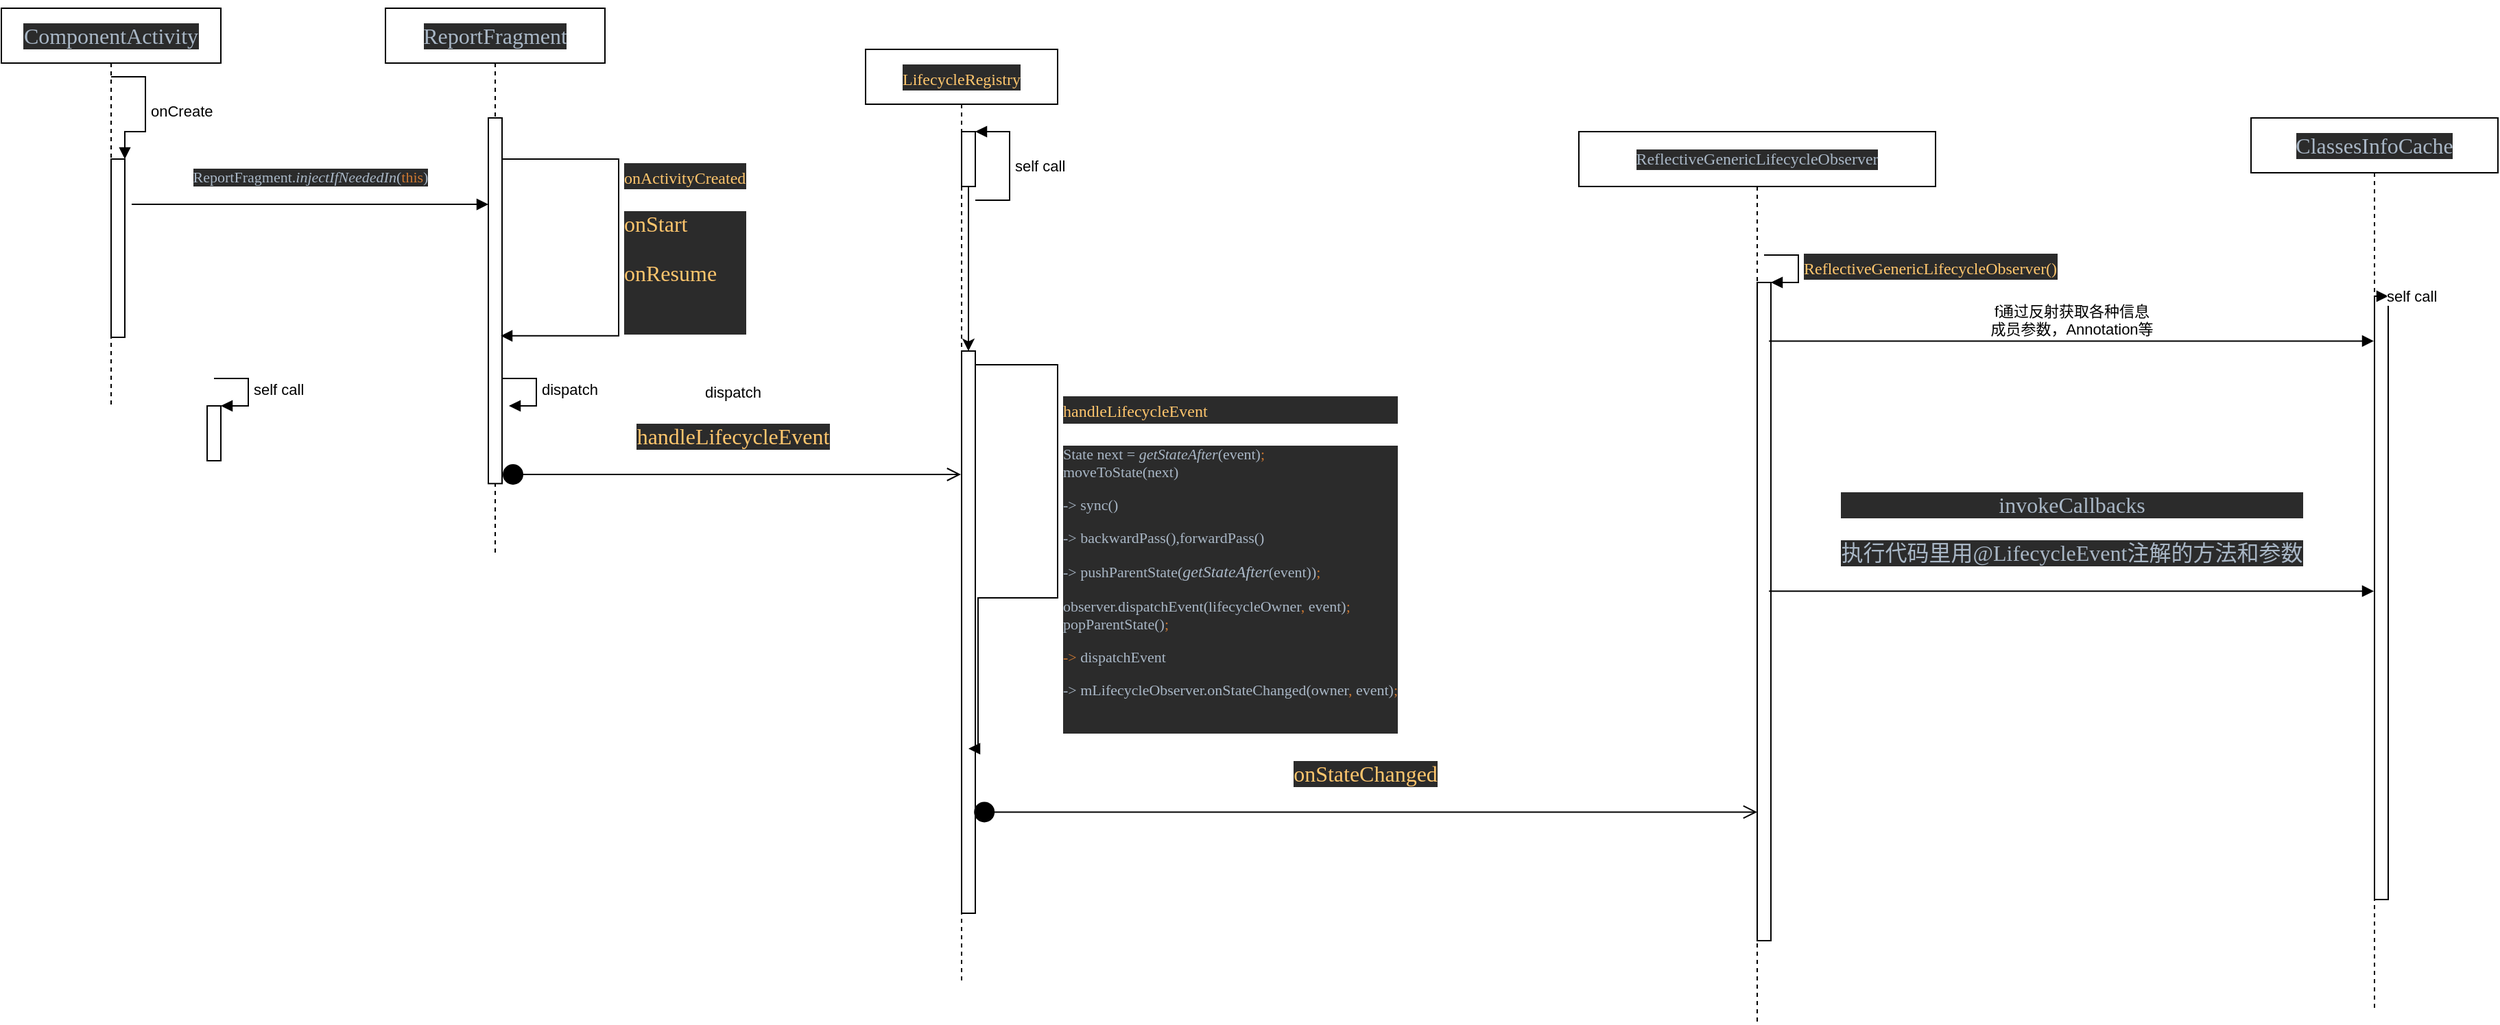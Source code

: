<mxfile version="13.3.0"><diagram id="8bBZKeiBx0ZrhJYmCOc-" name="Page-1"><mxGraphModel dx="882" dy="556" grid="1" gridSize="10" guides="1" tooltips="1" connect="1" arrows="1" fold="1" page="1" pageScale="1" pageWidth="827" pageHeight="1169" math="0" shadow="0"><root><mxCell id="0"/><mxCell id="1" parent="0"/><mxCell id="Vub7InCtn6dI1nI7Rr3I-40" value="" style="group" vertex="1" connectable="0" parent="1"><mxGeometry x="40" y="20" width="1640" height="740" as="geometry"/></mxCell><mxCell id="Vub7InCtn6dI1nI7Rr3I-33" value="" style="group" vertex="1" connectable="0" parent="Vub7InCtn6dI1nI7Rr3I-40"><mxGeometry width="970" height="710" as="geometry"/></mxCell><mxCell id="Vub7InCtn6dI1nI7Rr3I-2" value="&lt;pre style=&quot;background-color: #2b2b2b ; color: #a9b7c6 ; font-family: &amp;#34;menlo&amp;#34; ; font-size: 12.0pt&quot;&gt;ComponentActivity&lt;/pre&gt;" style="shape=umlLifeline;perimeter=lifelinePerimeter;whiteSpace=wrap;html=1;container=1;collapsible=0;recursiveResize=0;outlineConnect=0;" vertex="1" parent="Vub7InCtn6dI1nI7Rr3I-33"><mxGeometry width="160" height="290" as="geometry"/></mxCell><mxCell id="Vub7InCtn6dI1nI7Rr3I-7" value="" style="html=1;points=[];perimeter=orthogonalPerimeter;" vertex="1" parent="Vub7InCtn6dI1nI7Rr3I-2"><mxGeometry x="80" y="110" width="10" height="130" as="geometry"/></mxCell><mxCell id="Vub7InCtn6dI1nI7Rr3I-8" value="onCreate" style="edgeStyle=orthogonalEdgeStyle;html=1;align=left;spacingLeft=2;endArrow=block;rounded=0;entryX=1;entryY=0;" edge="1" target="Vub7InCtn6dI1nI7Rr3I-7" parent="Vub7InCtn6dI1nI7Rr3I-2"><mxGeometry relative="1" as="geometry"><mxPoint x="80" y="50" as="sourcePoint"/><Array as="points"><mxPoint x="105" y="50"/><mxPoint x="105" y="90"/><mxPoint x="90" y="90"/></Array></mxGeometry></mxCell><mxCell id="Vub7InCtn6dI1nI7Rr3I-10" value="&lt;pre style=&quot;background-color: rgb(43 , 43 , 43) ; color: rgb(169 , 183 , 198) ; font-family: &amp;#34;menlo&amp;#34;&quot;&gt;ReportFragment.&lt;span style=&quot;font-style: italic&quot;&gt;injectIfNeededIn&lt;/span&gt;(&lt;span style=&quot;color: #cc7832&quot;&gt;this&lt;/span&gt;)&lt;/pre&gt;" style="html=1;verticalAlign=bottom;endArrow=block;exitX=1.5;exitY=0.254;exitDx=0;exitDy=0;exitPerimeter=0;" edge="1" parent="Vub7InCtn6dI1nI7Rr3I-33" source="Vub7InCtn6dI1nI7Rr3I-7" target="Vub7InCtn6dI1nI7Rr3I-9"><mxGeometry width="80" relative="1" as="geometry"><mxPoint x="270" y="140" as="sourcePoint"/><mxPoint x="350" y="140" as="targetPoint"/></mxGeometry></mxCell><mxCell id="Vub7InCtn6dI1nI7Rr3I-11" value="" style="group" vertex="1" connectable="0" parent="Vub7InCtn6dI1nI7Rr3I-33"><mxGeometry x="280" width="160" height="400" as="geometry"/></mxCell><mxCell id="Vub7InCtn6dI1nI7Rr3I-6" value="&lt;pre style=&quot;background-color: #2b2b2b ; color: #a9b7c6 ; font-family: &amp;#34;menlo&amp;#34; ; font-size: 12.0pt&quot;&gt;ReportFragment&lt;/pre&gt;" style="shape=umlLifeline;perimeter=lifelinePerimeter;whiteSpace=wrap;html=1;container=1;collapsible=0;recursiveResize=0;outlineConnect=0;" vertex="1" parent="Vub7InCtn6dI1nI7Rr3I-11"><mxGeometry width="160" height="400" as="geometry"/></mxCell><mxCell id="Vub7InCtn6dI1nI7Rr3I-9" value="" style="html=1;points=[];perimeter=orthogonalPerimeter;" vertex="1" parent="Vub7InCtn6dI1nI7Rr3I-11"><mxGeometry x="75" y="80" width="10" height="266.667" as="geometry"/></mxCell><mxCell id="Vub7InCtn6dI1nI7Rr3I-15" value="&lt;pre style=&quot;background-color: #2b2b2b ; color: #a9b7c6 ; font-family: &amp;#34;menlo&amp;#34; ; font-size: 12.0pt&quot;&gt;&lt;span style=&quot;color: rgb(255 , 198 , 109) ; font-size: 12px&quot;&gt;onActivityCreated&lt;/span&gt;&lt;/pre&gt;&lt;pre style=&quot;background-color: #2b2b2b ; color: #a9b7c6 ; font-family: &amp;#34;menlo&amp;#34; ; font-size: 12.0pt&quot;&gt;&lt;pre style=&quot;font-family: &amp;#34;menlo&amp;#34; ; font-size: 12pt&quot;&gt;&lt;span style=&quot;color: #ffc66d&quot;&gt;onStart&lt;/span&gt;&lt;/pre&gt;&lt;pre style=&quot;font-family: &amp;#34;menlo&amp;#34; ; font-size: 12pt&quot;&gt;&lt;span style=&quot;color: #ffc66d&quot;&gt;onResume&lt;/span&gt;&lt;/pre&gt;&lt;pre style=&quot;font-family: &amp;#34;menlo&amp;#34; ; font-size: 12pt&quot;&gt;&lt;span style=&quot;color: #ffc66d&quot;&gt;&lt;br&gt;&lt;/span&gt;&lt;/pre&gt;&lt;/pre&gt;" style="edgeStyle=orthogonalEdgeStyle;html=1;align=left;spacingLeft=2;endArrow=block;rounded=0;entryX=0.9;entryY=0.596;entryDx=0;entryDy=0;entryPerimeter=0;" edge="1" target="Vub7InCtn6dI1nI7Rr3I-9" parent="Vub7InCtn6dI1nI7Rr3I-11"><mxGeometry relative="1" as="geometry"><mxPoint x="85" y="110" as="sourcePoint"/><Array as="points"><mxPoint x="170" y="110"/><mxPoint x="170" y="239"/></Array><mxPoint x="90" y="130" as="targetPoint"/></mxGeometry></mxCell><mxCell id="Vub7InCtn6dI1nI7Rr3I-16" value="dispatch&lt;br&gt;&lt;pre style=&quot;background-color: #2b2b2b ; color: #a9b7c6 ; font-family: &amp;#34;menlo&amp;#34; ; font-size: 12.0pt&quot;&gt;&lt;span style=&quot;color: #ffc66d&quot;&gt;handleLifecycleEvent&lt;/span&gt;&lt;/pre&gt;" style="html=1;verticalAlign=bottom;startArrow=circle;startFill=1;endArrow=open;startSize=6;endSize=8;" edge="1" parent="Vub7InCtn6dI1nI7Rr3I-11" target="Vub7InCtn6dI1nI7Rr3I-21"><mxGeometry width="80" relative="1" as="geometry"><mxPoint x="85" y="340" as="sourcePoint"/><mxPoint x="160" y="340" as="targetPoint"/></mxGeometry></mxCell><mxCell id="Vub7InCtn6dI1nI7Rr3I-19" value="dispatch&lt;br&gt;" style="edgeStyle=orthogonalEdgeStyle;html=1;align=left;spacingLeft=2;endArrow=block;rounded=0;entryX=1;entryY=0;" edge="1" parent="Vub7InCtn6dI1nI7Rr3I-11"><mxGeometry relative="1" as="geometry"><mxPoint x="85" y="270" as="sourcePoint"/><Array as="points"><mxPoint x="110" y="270"/></Array><mxPoint x="90" y="290" as="targetPoint"/></mxGeometry></mxCell><mxCell id="Vub7InCtn6dI1nI7Rr3I-17" value="" style="html=1;points=[];perimeter=orthogonalPerimeter;" vertex="1" parent="Vub7InCtn6dI1nI7Rr3I-33"><mxGeometry x="150" y="290" width="10" height="40" as="geometry"/></mxCell><mxCell id="Vub7InCtn6dI1nI7Rr3I-18" value="self call" style="edgeStyle=orthogonalEdgeStyle;html=1;align=left;spacingLeft=2;endArrow=block;rounded=0;entryX=1;entryY=0;" edge="1" target="Vub7InCtn6dI1nI7Rr3I-17" parent="Vub7InCtn6dI1nI7Rr3I-33"><mxGeometry relative="1" as="geometry"><mxPoint x="155" y="270" as="sourcePoint"/><Array as="points"><mxPoint x="180" y="270"/></Array></mxGeometry></mxCell><mxCell id="Vub7InCtn6dI1nI7Rr3I-21" value="&lt;pre style=&quot;background-color: #2b2b2b ; color: #a9b7c6 ; font-family: &amp;#34;menlo&amp;#34; ; font-size: 12.0pt&quot;&gt;&lt;span style=&quot;color: rgb(255 , 198 , 109) ; font-size: 12px&quot;&gt;LifecycleRegistry&lt;/span&gt;&lt;/pre&gt;" style="shape=umlLifeline;perimeter=lifelinePerimeter;whiteSpace=wrap;html=1;container=1;collapsible=0;recursiveResize=0;outlineConnect=0;" vertex="1" parent="Vub7InCtn6dI1nI7Rr3I-33"><mxGeometry x="630" y="30" width="140" height="680" as="geometry"/></mxCell><mxCell id="Vub7InCtn6dI1nI7Rr3I-28" value="" style="edgeStyle=orthogonalEdgeStyle;rounded=0;orthogonalLoop=1;jettySize=auto;html=1;" edge="1" parent="Vub7InCtn6dI1nI7Rr3I-21" source="Vub7InCtn6dI1nI7Rr3I-23" target="Vub7InCtn6dI1nI7Rr3I-27"><mxGeometry relative="1" as="geometry"/></mxCell><mxCell id="Vub7InCtn6dI1nI7Rr3I-23" value="" style="html=1;points=[];perimeter=orthogonalPerimeter;" vertex="1" parent="Vub7InCtn6dI1nI7Rr3I-21"><mxGeometry x="70" y="60" width="10" height="40" as="geometry"/></mxCell><mxCell id="Vub7InCtn6dI1nI7Rr3I-27" value="" style="html=1;points=[];perimeter=orthogonalPerimeter;" vertex="1" parent="Vub7InCtn6dI1nI7Rr3I-21"><mxGeometry x="70" y="220" width="10" height="410" as="geometry"/></mxCell><mxCell id="Vub7InCtn6dI1nI7Rr3I-24" value="self call" style="edgeStyle=orthogonalEdgeStyle;html=1;align=left;spacingLeft=2;endArrow=block;rounded=0;entryX=1;entryY=0;" edge="1" target="Vub7InCtn6dI1nI7Rr3I-23" parent="Vub7InCtn6dI1nI7Rr3I-21"><mxGeometry relative="1" as="geometry"><mxPoint x="80" y="110" as="sourcePoint"/><Array as="points"><mxPoint x="105" y="110"/></Array></mxGeometry></mxCell><mxCell id="Vub7InCtn6dI1nI7Rr3I-30" value="&lt;pre style=&quot;background-color: #2b2b2b ; color: #a9b7c6 ; font-family: &amp;#34;menlo&amp;#34; ; font-size: 12.0pt&quot;&gt;&lt;span style=&quot;color: rgb(255 , 198 , 109) ; font-size: 12px&quot;&gt;handleLifecycleEvent&lt;/span&gt;&lt;/pre&gt;&lt;pre style=&quot;background-color: rgb(43 , 43 , 43) ; font-family: &amp;#34;menlo&amp;#34; ; color: rgb(169 , 183 , 198)&quot;&gt;&lt;pre style=&quot;font-family: &amp;#34;menlo&amp;#34;&quot;&gt;State next = &lt;span style=&quot;font-style: italic&quot;&gt;getStateAfter&lt;/span&gt;(event)&lt;span style=&quot;color: #cc7832&quot;&gt;;&lt;br&gt;&lt;/span&gt;moveToState(next)&lt;/pre&gt;&lt;pre style=&quot;font-family: &amp;#34;menlo&amp;#34;&quot;&gt;-&amp;gt; sync()&lt;/pre&gt;&lt;pre style=&quot;font-family: &amp;#34;menlo&amp;#34;&quot;&gt;-&amp;gt; backwardPass(),forwardPass()&lt;/pre&gt;&lt;pre style=&quot;font-family: &amp;#34;menlo&amp;#34;&quot;&gt;-&amp;gt; pushParentState(&lt;span style=&quot;font-style: italic&quot;&gt;&lt;font style=&quot;font-size: 12px&quot;&gt;getStateAfter&lt;/font&gt;&lt;/span&gt;&lt;span&gt;(event))&lt;/span&gt;&lt;span style=&quot;color: rgb(204 , 120 , 50)&quot;&gt;;&lt;/span&gt;&lt;/pre&gt;&lt;pre style=&quot;font-family: &amp;#34;menlo&amp;#34;&quot;&gt;observer.dispatchEvent(lifecycleOwner&lt;span style=&quot;color: #cc7832&quot;&gt;, &lt;/span&gt;event)&lt;span style=&quot;color: #cc7832&quot;&gt;;&lt;br&gt;&lt;/span&gt;popParentState()&lt;span style=&quot;color: #cc7832&quot;&gt;;&lt;/span&gt;&lt;/pre&gt;&lt;pre style=&quot;font-family: &amp;#34;menlo&amp;#34;&quot;&gt;&lt;span style=&quot;color: #cc7832&quot;&gt;-&amp;gt; &lt;/span&gt;dispatchEvent&lt;/pre&gt;&lt;pre style=&quot;font-family: &amp;#34;menlo&amp;#34;&quot;&gt;-&amp;gt; mLifecycleObserver&lt;span&gt;.onStateChanged(owner&lt;/span&gt;&lt;span style=&quot;color: rgb(204 , 120 , 50)&quot;&gt;, &lt;/span&gt;&lt;span&gt;event)&lt;/span&gt;&lt;span style=&quot;color: rgb(204 , 120 , 50)&quot;&gt;;&lt;/span&gt;&lt;/pre&gt;&lt;pre style=&quot;font-family: &amp;#34;menlo&amp;#34;&quot;&gt;&lt;br&gt;&lt;/pre&gt;&lt;/pre&gt;" style="edgeStyle=orthogonalEdgeStyle;html=1;align=left;spacingLeft=2;endArrow=block;rounded=0;" edge="1" parent="Vub7InCtn6dI1nI7Rr3I-33"><mxGeometry relative="1" as="geometry"><mxPoint x="710" y="260" as="sourcePoint"/><Array as="points"><mxPoint x="770" y="260"/><mxPoint x="770" y="430"/><mxPoint x="712" y="430"/></Array><mxPoint x="705" y="540" as="targetPoint"/></mxGeometry></mxCell><mxCell id="Vub7InCtn6dI1nI7Rr3I-34" value="&lt;pre style=&quot;background-color: rgb(43 , 43 , 43) ; color: rgb(169 , 183 , 198) ; font-family: &amp;#34;menlo&amp;#34;&quot;&gt;&lt;font style=&quot;font-size: 12px&quot;&gt;ReflectiveGenericLifecycleObserver&lt;/font&gt;&lt;/pre&gt;" style="shape=umlLifeline;perimeter=lifelinePerimeter;whiteSpace=wrap;html=1;container=1;collapsible=0;recursiveResize=0;outlineConnect=0;" vertex="1" parent="Vub7InCtn6dI1nI7Rr3I-40"><mxGeometry x="1150" y="90" width="260" height="650" as="geometry"/></mxCell><mxCell id="Vub7InCtn6dI1nI7Rr3I-35" value="" style="html=1;points=[];perimeter=orthogonalPerimeter;" vertex="1" parent="Vub7InCtn6dI1nI7Rr3I-34"><mxGeometry x="130" y="110" width="10" height="480" as="geometry"/></mxCell><mxCell id="Vub7InCtn6dI1nI7Rr3I-36" value="&lt;pre style=&quot;background-color: #2b2b2b ; color: #a9b7c6 ; font-family: &amp;#34;menlo&amp;#34; ; font-size: 12.0pt&quot;&gt;&lt;span style=&quot;color: rgb(255 , 198 , 109) ; font-size: 12px&quot;&gt;ReflectiveGenericLifecycleObserver()&lt;/span&gt;&lt;/pre&gt;" style="edgeStyle=orthogonalEdgeStyle;html=1;align=left;spacingLeft=2;endArrow=block;rounded=0;entryX=1;entryY=0;" edge="1" target="Vub7InCtn6dI1nI7Rr3I-35" parent="Vub7InCtn6dI1nI7Rr3I-34"><mxGeometry relative="1" as="geometry"><mxPoint x="135" y="90" as="sourcePoint"/><Array as="points"><mxPoint x="160" y="90"/></Array></mxGeometry></mxCell><mxCell id="Vub7InCtn6dI1nI7Rr3I-37" value="&lt;pre style=&quot;background-color: #2b2b2b ; color: #a9b7c6 ; font-family: &amp;#34;menlo&amp;#34; ; font-size: 12.0pt&quot;&gt;ClassesInfoCache&lt;/pre&gt;" style="shape=umlLifeline;perimeter=lifelinePerimeter;whiteSpace=wrap;html=1;container=1;collapsible=0;recursiveResize=0;outlineConnect=0;" vertex="1" parent="Vub7InCtn6dI1nI7Rr3I-40"><mxGeometry x="1640" y="80" width="180" height="650" as="geometry"/></mxCell><mxCell id="Vub7InCtn6dI1nI7Rr3I-38" value="" style="html=1;points=[];perimeter=orthogonalPerimeter;" vertex="1" parent="Vub7InCtn6dI1nI7Rr3I-37"><mxGeometry x="90" y="130" width="10" height="440" as="geometry"/></mxCell><mxCell id="Vub7InCtn6dI1nI7Rr3I-39" value="self call" style="edgeStyle=orthogonalEdgeStyle;html=1;align=left;spacingLeft=2;endArrow=block;rounded=0;entryX=1;entryY=0;" edge="1" target="Vub7InCtn6dI1nI7Rr3I-38" parent="Vub7InCtn6dI1nI7Rr3I-37" source="Vub7InCtn6dI1nI7Rr3I-37"><mxGeometry relative="1" as="geometry"><mxPoint x="85" y="100" as="sourcePoint"/><Array as="points"><mxPoint x="110" y="100"/><mxPoint x="110" y="130"/></Array></mxGeometry></mxCell><mxCell id="Vub7InCtn6dI1nI7Rr3I-41" value="&lt;pre style=&quot;background-color: #2b2b2b ; color: #a9b7c6 ; font-family: &amp;#34;menlo&amp;#34; ; font-size: 12.0pt&quot;&gt;&lt;span style=&quot;color: #ffc66d&quot;&gt;onStateChanged&lt;/span&gt;&lt;/pre&gt;" style="html=1;verticalAlign=bottom;startArrow=circle;startFill=1;endArrow=open;startSize=6;endSize=8;exitX=0.859;exitY=0.82;exitDx=0;exitDy=0;exitPerimeter=0;" edge="1" parent="Vub7InCtn6dI1nI7Rr3I-40" source="Vub7InCtn6dI1nI7Rr3I-27" target="Vub7InCtn6dI1nI7Rr3I-35"><mxGeometry width="80" relative="1" as="geometry"><mxPoint x="980" y="540" as="sourcePoint"/><mxPoint x="1060" y="540" as="targetPoint"/></mxGeometry></mxCell><mxCell id="Vub7InCtn6dI1nI7Rr3I-42" value="f通过反射获取各种信息&lt;br&gt;成员参数，Annotation等" style="html=1;verticalAlign=bottom;endArrow=block;exitX=0.859;exitY=0.089;exitDx=0;exitDy=0;exitPerimeter=0;" edge="1" parent="Vub7InCtn6dI1nI7Rr3I-40" source="Vub7InCtn6dI1nI7Rr3I-35" target="Vub7InCtn6dI1nI7Rr3I-37"><mxGeometry width="80" relative="1" as="geometry"><mxPoint x="1320" y="370" as="sourcePoint"/><mxPoint x="1400" y="370" as="targetPoint"/></mxGeometry></mxCell><mxCell id="Vub7InCtn6dI1nI7Rr3I-43" value="&lt;pre style=&quot;background-color: #2b2b2b ; color: #a9b7c6 ; font-family: &amp;#34;menlo&amp;#34; ; font-size: 12.0pt&quot;&gt;invokeCallbacks&lt;/pre&gt;&lt;pre style=&quot;background-color: #2b2b2b ; color: #a9b7c6 ; font-family: &amp;#34;menlo&amp;#34; ; font-size: 12.0pt&quot;&gt;执行代码里用@LifecycleEvent注解的方法和参数&lt;/pre&gt;" style="html=1;verticalAlign=bottom;endArrow=block;exitX=0.859;exitY=0.469;exitDx=0;exitDy=0;exitPerimeter=0;" edge="1" parent="Vub7InCtn6dI1nI7Rr3I-40" source="Vub7InCtn6dI1nI7Rr3I-35" target="Vub7InCtn6dI1nI7Rr3I-37"><mxGeometry width="80" relative="1" as="geometry"><mxPoint x="1320" y="370" as="sourcePoint"/><mxPoint x="1400" y="370" as="targetPoint"/></mxGeometry></mxCell></root></mxGraphModel></diagram></mxfile>